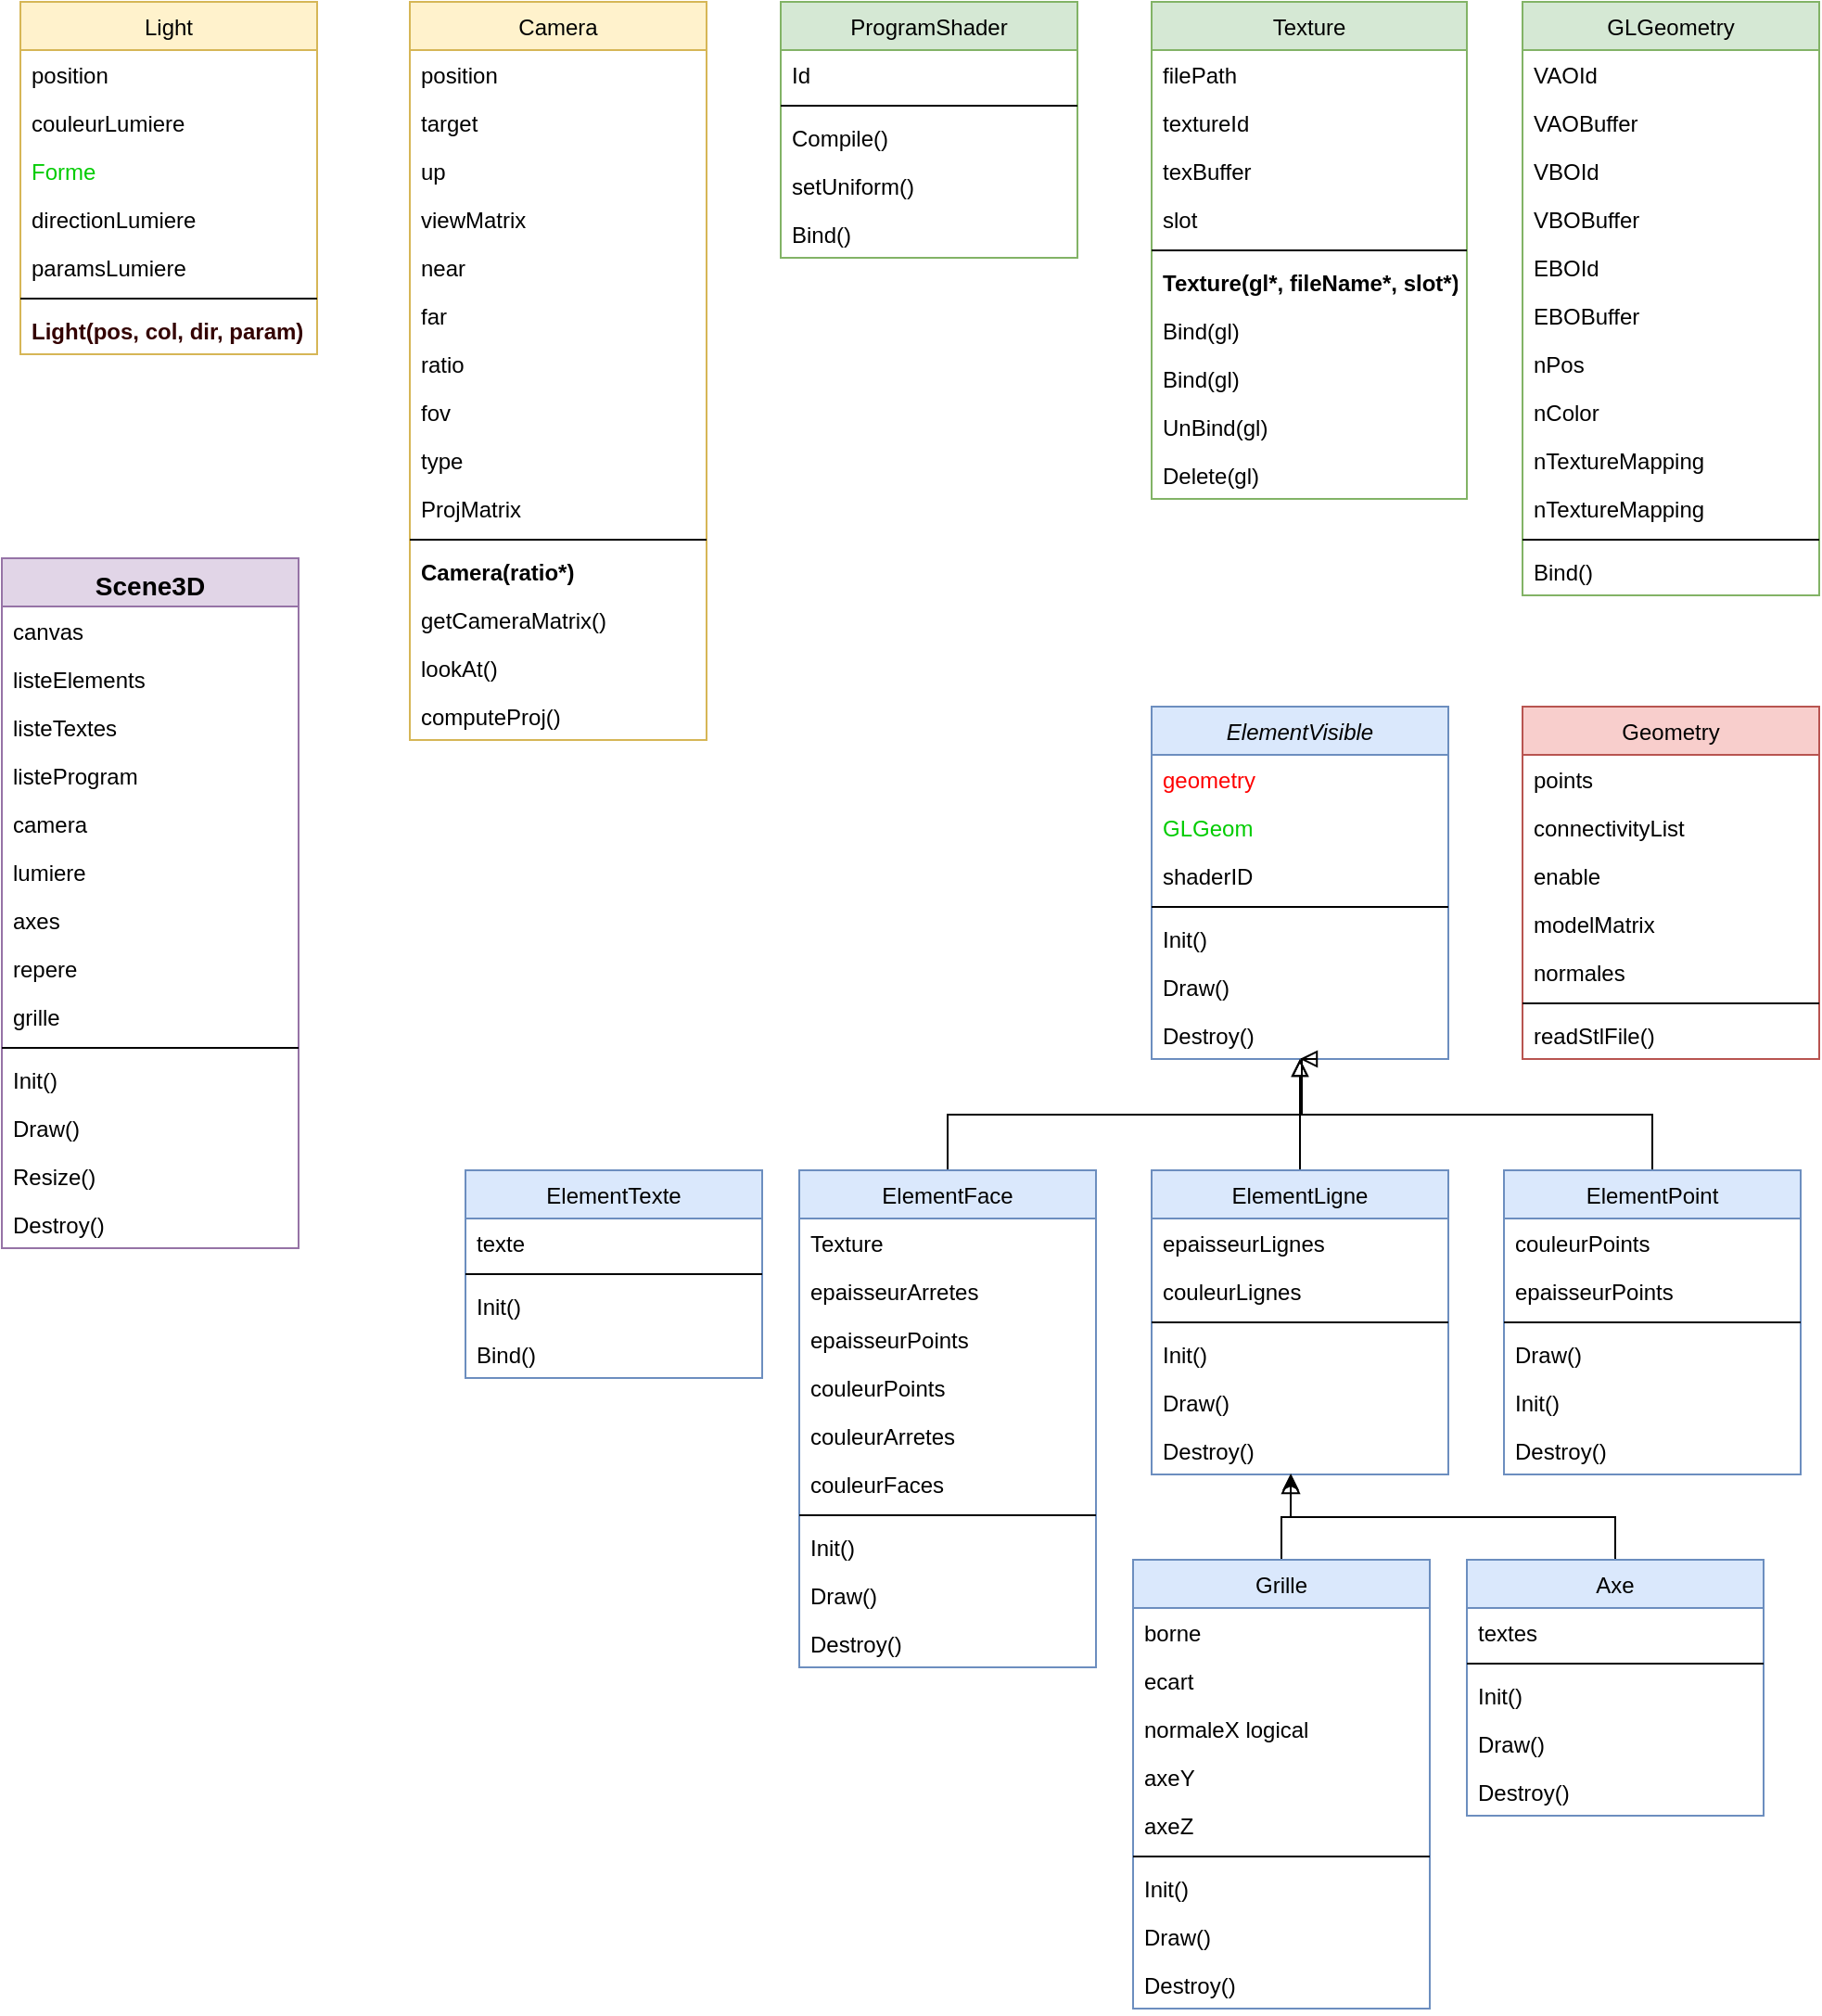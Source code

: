 <mxfile version="21.6.1" type="device">
  <diagram id="C5RBs43oDa-KdzZeNtuy" name="Page-1">
    <mxGraphModel dx="2261" dy="2013" grid="1" gridSize="10" guides="1" tooltips="1" connect="1" arrows="1" fold="1" page="1" pageScale="1" pageWidth="827" pageHeight="1169" math="0" shadow="0">
      <root>
        <mxCell id="WIyWlLk6GJQsqaUBKTNV-0" />
        <mxCell id="WIyWlLk6GJQsqaUBKTNV-1" parent="WIyWlLk6GJQsqaUBKTNV-0" />
        <mxCell id="zkfFHV4jXpPFQw0GAbJ--0" value="Geometry" style="swimlane;fontStyle=0;align=center;verticalAlign=top;childLayout=stackLayout;horizontal=1;startSize=26;horizontalStack=0;resizeParent=1;resizeLast=0;collapsible=1;marginBottom=0;rounded=0;shadow=0;strokeWidth=1;fillColor=#f8cecc;strokeColor=#b85450;" parent="WIyWlLk6GJQsqaUBKTNV-1" vertex="1">
          <mxGeometry x="610" y="-780" width="160" height="190" as="geometry">
            <mxRectangle x="230" y="140" width="160" height="26" as="alternateBounds" />
          </mxGeometry>
        </mxCell>
        <mxCell id="zkfFHV4jXpPFQw0GAbJ--1" value="points" style="text;align=left;verticalAlign=top;spacingLeft=4;spacingRight=4;overflow=hidden;rotatable=0;points=[[0,0.5],[1,0.5]];portConstraint=eastwest;" parent="zkfFHV4jXpPFQw0GAbJ--0" vertex="1">
          <mxGeometry y="26" width="160" height="26" as="geometry" />
        </mxCell>
        <mxCell id="zkfFHV4jXpPFQw0GAbJ--2" value="connectivityList" style="text;align=left;verticalAlign=top;spacingLeft=4;spacingRight=4;overflow=hidden;rotatable=0;points=[[0,0.5],[1,0.5]];portConstraint=eastwest;rounded=0;shadow=0;html=0;" parent="zkfFHV4jXpPFQw0GAbJ--0" vertex="1">
          <mxGeometry y="52" width="160" height="26" as="geometry" />
        </mxCell>
        <mxCell id="dEg0exaGJQQiplqc7_1N-16" value="enable" style="text;align=left;verticalAlign=top;spacingLeft=4;spacingRight=4;overflow=hidden;rotatable=0;points=[[0,0.5],[1,0.5]];portConstraint=eastwest;rounded=0;shadow=0;html=0;" parent="zkfFHV4jXpPFQw0GAbJ--0" vertex="1">
          <mxGeometry y="78" width="160" height="26" as="geometry" />
        </mxCell>
        <mxCell id="dEg0exaGJQQiplqc7_1N-0" value="modelMatrix" style="text;align=left;verticalAlign=top;spacingLeft=4;spacingRight=4;overflow=hidden;rotatable=0;points=[[0,0.5],[1,0.5]];portConstraint=eastwest;rounded=0;shadow=0;html=0;" parent="zkfFHV4jXpPFQw0GAbJ--0" vertex="1">
          <mxGeometry y="104" width="160" height="26" as="geometry" />
        </mxCell>
        <mxCell id="dEg0exaGJQQiplqc7_1N-33" value="normales" style="text;align=left;verticalAlign=top;spacingLeft=4;spacingRight=4;overflow=hidden;rotatable=0;points=[[0,0.5],[1,0.5]];portConstraint=eastwest;rounded=0;shadow=0;html=0;" parent="zkfFHV4jXpPFQw0GAbJ--0" vertex="1">
          <mxGeometry y="130" width="160" height="26" as="geometry" />
        </mxCell>
        <mxCell id="zkfFHV4jXpPFQw0GAbJ--4" value="" style="line;html=1;strokeWidth=1;align=left;verticalAlign=middle;spacingTop=-1;spacingLeft=3;spacingRight=3;rotatable=0;labelPosition=right;points=[];portConstraint=eastwest;" parent="zkfFHV4jXpPFQw0GAbJ--0" vertex="1">
          <mxGeometry y="156" width="160" height="8" as="geometry" />
        </mxCell>
        <mxCell id="dEg0exaGJQQiplqc7_1N-32" value="readStlFile()" style="text;align=left;verticalAlign=top;spacingLeft=4;spacingRight=4;overflow=hidden;rotatable=0;points=[[0,0.5],[1,0.5]];portConstraint=eastwest;rounded=0;shadow=0;html=0;" parent="zkfFHV4jXpPFQw0GAbJ--0" vertex="1">
          <mxGeometry y="164" width="160" height="26" as="geometry" />
        </mxCell>
        <mxCell id="zkfFHV4jXpPFQw0GAbJ--17" value="GLGeometry" style="swimlane;fontStyle=0;align=center;verticalAlign=top;childLayout=stackLayout;horizontal=1;startSize=26;horizontalStack=0;resizeParent=1;resizeLast=0;collapsible=1;marginBottom=0;rounded=0;shadow=0;strokeWidth=1;fillColor=#d5e8d4;strokeColor=#82b366;" parent="WIyWlLk6GJQsqaUBKTNV-1" vertex="1">
          <mxGeometry x="610" y="-1160" width="160" height="320" as="geometry">
            <mxRectangle x="550" y="140" width="160" height="26" as="alternateBounds" />
          </mxGeometry>
        </mxCell>
        <mxCell id="zkfFHV4jXpPFQw0GAbJ--18" value="VAOId" style="text;align=left;verticalAlign=top;spacingLeft=4;spacingRight=4;overflow=hidden;rotatable=0;points=[[0,0.5],[1,0.5]];portConstraint=eastwest;" parent="zkfFHV4jXpPFQw0GAbJ--17" vertex="1">
          <mxGeometry y="26" width="160" height="26" as="geometry" />
        </mxCell>
        <mxCell id="zkfFHV4jXpPFQw0GAbJ--19" value="VAOBuffer" style="text;align=left;verticalAlign=top;spacingLeft=4;spacingRight=4;overflow=hidden;rotatable=0;points=[[0,0.5],[1,0.5]];portConstraint=eastwest;rounded=0;shadow=0;html=0;" parent="zkfFHV4jXpPFQw0GAbJ--17" vertex="1">
          <mxGeometry y="52" width="160" height="26" as="geometry" />
        </mxCell>
        <mxCell id="zkfFHV4jXpPFQw0GAbJ--20" value="VBOId" style="text;align=left;verticalAlign=top;spacingLeft=4;spacingRight=4;overflow=hidden;rotatable=0;points=[[0,0.5],[1,0.5]];portConstraint=eastwest;rounded=0;shadow=0;html=0;" parent="zkfFHV4jXpPFQw0GAbJ--17" vertex="1">
          <mxGeometry y="78" width="160" height="26" as="geometry" />
        </mxCell>
        <mxCell id="zkfFHV4jXpPFQw0GAbJ--21" value="VBOBuffer" style="text;align=left;verticalAlign=top;spacingLeft=4;spacingRight=4;overflow=hidden;rotatable=0;points=[[0,0.5],[1,0.5]];portConstraint=eastwest;rounded=0;shadow=0;html=0;" parent="zkfFHV4jXpPFQw0GAbJ--17" vertex="1">
          <mxGeometry y="104" width="160" height="26" as="geometry" />
        </mxCell>
        <mxCell id="zkfFHV4jXpPFQw0GAbJ--22" value="EBOId" style="text;align=left;verticalAlign=top;spacingLeft=4;spacingRight=4;overflow=hidden;rotatable=0;points=[[0,0.5],[1,0.5]];portConstraint=eastwest;rounded=0;shadow=0;html=0;" parent="zkfFHV4jXpPFQw0GAbJ--17" vertex="1">
          <mxGeometry y="130" width="160" height="26" as="geometry" />
        </mxCell>
        <mxCell id="zkfFHV4jXpPFQw0GAbJ--24" value="EBOBuffer" style="text;align=left;verticalAlign=top;spacingLeft=4;spacingRight=4;overflow=hidden;rotatable=0;points=[[0,0.5],[1,0.5]];portConstraint=eastwest;" parent="zkfFHV4jXpPFQw0GAbJ--17" vertex="1">
          <mxGeometry y="156" width="160" height="26" as="geometry" />
        </mxCell>
        <mxCell id="duwLx8y1D6YctD_Wj4Sk-0" value="nPos" style="text;align=left;verticalAlign=top;spacingLeft=4;spacingRight=4;overflow=hidden;rotatable=0;points=[[0,0.5],[1,0.5]];portConstraint=eastwest;" parent="zkfFHV4jXpPFQw0GAbJ--17" vertex="1">
          <mxGeometry y="182" width="160" height="26" as="geometry" />
        </mxCell>
        <mxCell id="duwLx8y1D6YctD_Wj4Sk-1" value="nColor" style="text;align=left;verticalAlign=top;spacingLeft=4;spacingRight=4;overflow=hidden;rotatable=0;points=[[0,0.5],[1,0.5]];portConstraint=eastwest;" parent="zkfFHV4jXpPFQw0GAbJ--17" vertex="1">
          <mxGeometry y="208" width="160" height="26" as="geometry" />
        </mxCell>
        <mxCell id="duwLx8y1D6YctD_Wj4Sk-2" value="nTextureMapping" style="text;align=left;verticalAlign=top;spacingLeft=4;spacingRight=4;overflow=hidden;rotatable=0;points=[[0,0.5],[1,0.5]];portConstraint=eastwest;" parent="zkfFHV4jXpPFQw0GAbJ--17" vertex="1">
          <mxGeometry y="234" width="160" height="26" as="geometry" />
        </mxCell>
        <mxCell id="jGeao2zxUsMfFxaalZtc-15" value="nTextureMapping" style="text;align=left;verticalAlign=top;spacingLeft=4;spacingRight=4;overflow=hidden;rotatable=0;points=[[0,0.5],[1,0.5]];portConstraint=eastwest;" vertex="1" parent="zkfFHV4jXpPFQw0GAbJ--17">
          <mxGeometry y="260" width="160" height="26" as="geometry" />
        </mxCell>
        <mxCell id="zkfFHV4jXpPFQw0GAbJ--23" value="" style="line;html=1;strokeWidth=1;align=left;verticalAlign=middle;spacingTop=-1;spacingLeft=3;spacingRight=3;rotatable=0;labelPosition=right;points=[];portConstraint=eastwest;" parent="zkfFHV4jXpPFQw0GAbJ--17" vertex="1">
          <mxGeometry y="286" width="160" height="8" as="geometry" />
        </mxCell>
        <mxCell id="WBJu4701Htc0vBQhbfCl-131" value="Bind()" style="text;align=left;verticalAlign=top;spacingLeft=4;spacingRight=4;overflow=hidden;rotatable=0;points=[[0,0.5],[1,0.5]];portConstraint=eastwest;rounded=0;shadow=0;html=0;" parent="zkfFHV4jXpPFQw0GAbJ--17" vertex="1">
          <mxGeometry y="294" width="160" height="26" as="geometry" />
        </mxCell>
        <mxCell id="WBJu4701Htc0vBQhbfCl-14" value="Scene3D" style="swimlane;fontStyle=1;align=center;verticalAlign=top;childLayout=stackLayout;horizontal=1;startSize=26;horizontalStack=0;resizeParent=1;resizeLast=0;collapsible=1;marginBottom=0;rounded=0;shadow=0;strokeWidth=1;fillColor=#e1d5e7;strokeColor=#9673a6;fontSize=14;" parent="WIyWlLk6GJQsqaUBKTNV-1" vertex="1">
          <mxGeometry x="-210" y="-860" width="160" height="372" as="geometry">
            <mxRectangle x="230" y="140" width="160" height="26" as="alternateBounds" />
          </mxGeometry>
        </mxCell>
        <mxCell id="WBJu4701Htc0vBQhbfCl-15" value="canvas" style="text;align=left;verticalAlign=top;spacingLeft=4;spacingRight=4;overflow=hidden;rotatable=0;points=[[0,0.5],[1,0.5]];portConstraint=eastwest;" parent="WBJu4701Htc0vBQhbfCl-14" vertex="1">
          <mxGeometry y="26" width="160" height="26" as="geometry" />
        </mxCell>
        <mxCell id="WBJu4701Htc0vBQhbfCl-16" value="listeElements" style="text;align=left;verticalAlign=top;spacingLeft=4;spacingRight=4;overflow=hidden;rotatable=0;points=[[0,0.5],[1,0.5]];portConstraint=eastwest;rounded=0;shadow=0;html=0;" parent="WBJu4701Htc0vBQhbfCl-14" vertex="1">
          <mxGeometry y="52" width="160" height="26" as="geometry" />
        </mxCell>
        <mxCell id="duwLx8y1D6YctD_Wj4Sk-27" value="listeTextes" style="text;align=left;verticalAlign=top;spacingLeft=4;spacingRight=4;overflow=hidden;rotatable=0;points=[[0,0.5],[1,0.5]];portConstraint=eastwest;rounded=0;shadow=0;html=0;" parent="WBJu4701Htc0vBQhbfCl-14" vertex="1">
          <mxGeometry y="78" width="160" height="26" as="geometry" />
        </mxCell>
        <mxCell id="WBJu4701Htc0vBQhbfCl-118" value="listeProgram" style="text;align=left;verticalAlign=top;spacingLeft=4;spacingRight=4;overflow=hidden;rotatable=0;points=[[0,0.5],[1,0.5]];portConstraint=eastwest;rounded=0;shadow=0;html=0;" parent="WBJu4701Htc0vBQhbfCl-14" vertex="1">
          <mxGeometry y="104" width="160" height="26" as="geometry" />
        </mxCell>
        <mxCell id="WBJu4701Htc0vBQhbfCl-113" value="camera" style="text;align=left;verticalAlign=top;spacingLeft=4;spacingRight=4;overflow=hidden;rotatable=0;points=[[0,0.5],[1,0.5]];portConstraint=eastwest;rounded=0;shadow=0;html=0;" parent="WBJu4701Htc0vBQhbfCl-14" vertex="1">
          <mxGeometry y="130" width="160" height="26" as="geometry" />
        </mxCell>
        <mxCell id="WBJu4701Htc0vBQhbfCl-112" value="lumiere" style="text;align=left;verticalAlign=top;spacingLeft=4;spacingRight=4;overflow=hidden;rotatable=0;points=[[0,0.5],[1,0.5]];portConstraint=eastwest;rounded=0;shadow=0;html=0;" parent="WBJu4701Htc0vBQhbfCl-14" vertex="1">
          <mxGeometry y="156" width="160" height="26" as="geometry" />
        </mxCell>
        <mxCell id="WBJu4701Htc0vBQhbfCl-114" value="axes" style="text;align=left;verticalAlign=top;spacingLeft=4;spacingRight=4;overflow=hidden;rotatable=0;points=[[0,0.5],[1,0.5]];portConstraint=eastwest;rounded=0;shadow=0;html=0;" parent="WBJu4701Htc0vBQhbfCl-14" vertex="1">
          <mxGeometry y="182" width="160" height="26" as="geometry" />
        </mxCell>
        <mxCell id="WBJu4701Htc0vBQhbfCl-115" value="repere" style="text;align=left;verticalAlign=top;spacingLeft=4;spacingRight=4;overflow=hidden;rotatable=0;points=[[0,0.5],[1,0.5]];portConstraint=eastwest;rounded=0;shadow=0;html=0;" parent="WBJu4701Htc0vBQhbfCl-14" vertex="1">
          <mxGeometry y="208" width="160" height="26" as="geometry" />
        </mxCell>
        <mxCell id="WBJu4701Htc0vBQhbfCl-116" value="grille" style="text;align=left;verticalAlign=top;spacingLeft=4;spacingRight=4;overflow=hidden;rotatable=0;points=[[0,0.5],[1,0.5]];portConstraint=eastwest;rounded=0;shadow=0;html=0;" parent="WBJu4701Htc0vBQhbfCl-14" vertex="1">
          <mxGeometry y="234" width="160" height="26" as="geometry" />
        </mxCell>
        <mxCell id="duwLx8y1D6YctD_Wj4Sk-28" value="" style="line;html=1;strokeWidth=1;align=left;verticalAlign=middle;spacingTop=-1;spacingLeft=3;spacingRight=3;rotatable=0;labelPosition=right;points=[];portConstraint=eastwest;" parent="WBJu4701Htc0vBQhbfCl-14" vertex="1">
          <mxGeometry y="260" width="160" height="8" as="geometry" />
        </mxCell>
        <mxCell id="duwLx8y1D6YctD_Wj4Sk-29" value="Init()" style="text;align=left;verticalAlign=top;spacingLeft=4;spacingRight=4;overflow=hidden;rotatable=0;points=[[0,0.5],[1,0.5]];portConstraint=eastwest;rounded=0;shadow=0;html=0;" parent="WBJu4701Htc0vBQhbfCl-14" vertex="1">
          <mxGeometry y="268" width="160" height="26" as="geometry" />
        </mxCell>
        <mxCell id="duwLx8y1D6YctD_Wj4Sk-30" value="Draw()" style="text;align=left;verticalAlign=top;spacingLeft=4;spacingRight=4;overflow=hidden;rotatable=0;points=[[0,0.5],[1,0.5]];portConstraint=eastwest;rounded=0;shadow=0;html=0;" parent="WBJu4701Htc0vBQhbfCl-14" vertex="1">
          <mxGeometry y="294" width="160" height="26" as="geometry" />
        </mxCell>
        <mxCell id="hJFqPVswEt3TXw5oEw_Q-12" value="Resize()" style="text;align=left;verticalAlign=top;spacingLeft=4;spacingRight=4;overflow=hidden;rotatable=0;points=[[0,0.5],[1,0.5]];portConstraint=eastwest;rounded=0;shadow=0;html=0;" parent="WBJu4701Htc0vBQhbfCl-14" vertex="1">
          <mxGeometry y="320" width="160" height="26" as="geometry" />
        </mxCell>
        <mxCell id="duwLx8y1D6YctD_Wj4Sk-31" value="Destroy()" style="text;align=left;verticalAlign=top;spacingLeft=4;spacingRight=4;overflow=hidden;rotatable=0;points=[[0,0.5],[1,0.5]];portConstraint=eastwest;rounded=0;shadow=0;html=0;" parent="WBJu4701Htc0vBQhbfCl-14" vertex="1">
          <mxGeometry y="346" width="160" height="26" as="geometry" />
        </mxCell>
        <mxCell id="WBJu4701Htc0vBQhbfCl-32" value="ElementVisible" style="swimlane;fontStyle=2;align=center;verticalAlign=top;childLayout=stackLayout;horizontal=1;startSize=26;horizontalStack=0;resizeParent=1;resizeLast=0;collapsible=1;marginBottom=0;rounded=0;shadow=0;strokeWidth=1;fillColor=#dae8fc;strokeColor=#6c8ebf;" parent="WIyWlLk6GJQsqaUBKTNV-1" vertex="1">
          <mxGeometry x="410" y="-780" width="160" height="190" as="geometry">
            <mxRectangle x="550" y="140" width="160" height="26" as="alternateBounds" />
          </mxGeometry>
        </mxCell>
        <mxCell id="dEg0exaGJQQiplqc7_1N-15" value="geometry" style="text;align=left;verticalAlign=top;spacingLeft=4;spacingRight=4;overflow=hidden;rotatable=0;points=[[0,0.5],[1,0.5]];portConstraint=eastwest;rounded=0;shadow=0;html=0;fontColor=#FF0000;" parent="WBJu4701Htc0vBQhbfCl-32" vertex="1">
          <mxGeometry y="26" width="160" height="26" as="geometry" />
        </mxCell>
        <mxCell id="WBJu4701Htc0vBQhbfCl-18" value="GLGeom" style="text;align=left;verticalAlign=top;spacingLeft=4;spacingRight=4;overflow=hidden;rotatable=0;points=[[0,0.5],[1,0.5]];portConstraint=eastwest;rounded=0;shadow=0;html=0;fontColor=#00CC00;" parent="WBJu4701Htc0vBQhbfCl-32" vertex="1">
          <mxGeometry y="52" width="160" height="26" as="geometry" />
        </mxCell>
        <mxCell id="WBJu4701Htc0vBQhbfCl-25" value="shaderID" style="text;align=left;verticalAlign=top;spacingLeft=4;spacingRight=4;overflow=hidden;rotatable=0;points=[[0,0.5],[1,0.5]];portConstraint=eastwest;rounded=0;shadow=0;html=0;" parent="WBJu4701Htc0vBQhbfCl-32" vertex="1">
          <mxGeometry y="78" width="160" height="26" as="geometry" />
        </mxCell>
        <mxCell id="WBJu4701Htc0vBQhbfCl-33" value="" style="line;html=1;strokeWidth=1;align=left;verticalAlign=middle;spacingTop=-1;spacingLeft=3;spacingRight=3;rotatable=0;labelPosition=right;points=[];portConstraint=eastwest;" parent="WBJu4701Htc0vBQhbfCl-32" vertex="1">
          <mxGeometry y="104" width="160" height="8" as="geometry" />
        </mxCell>
        <mxCell id="WBJu4701Htc0vBQhbfCl-37" value="Init()" style="text;align=left;verticalAlign=top;spacingLeft=4;spacingRight=4;overflow=hidden;rotatable=0;points=[[0,0.5],[1,0.5]];portConstraint=eastwest;rounded=0;shadow=0;html=0;" parent="WBJu4701Htc0vBQhbfCl-32" vertex="1">
          <mxGeometry y="112" width="160" height="26" as="geometry" />
        </mxCell>
        <mxCell id="WBJu4701Htc0vBQhbfCl-36" value="Draw()" style="text;align=left;verticalAlign=top;spacingLeft=4;spacingRight=4;overflow=hidden;rotatable=0;points=[[0,0.5],[1,0.5]];portConstraint=eastwest;rounded=0;shadow=0;html=0;" parent="WBJu4701Htc0vBQhbfCl-32" vertex="1">
          <mxGeometry y="138" width="160" height="26" as="geometry" />
        </mxCell>
        <mxCell id="WBJu4701Htc0vBQhbfCl-35" value="Destroy()" style="text;align=left;verticalAlign=top;spacingLeft=4;spacingRight=4;overflow=hidden;rotatable=0;points=[[0,0.5],[1,0.5]];portConstraint=eastwest;rounded=0;shadow=0;html=0;" parent="WBJu4701Htc0vBQhbfCl-32" vertex="1">
          <mxGeometry y="164" width="160" height="26" as="geometry" />
        </mxCell>
        <mxCell id="WBJu4701Htc0vBQhbfCl-38" value="Light" style="swimlane;fontStyle=0;align=center;verticalAlign=top;childLayout=stackLayout;horizontal=1;startSize=26;horizontalStack=0;resizeParent=1;resizeLast=0;collapsible=1;marginBottom=0;rounded=0;shadow=0;strokeWidth=1;fillColor=#fff2cc;strokeColor=#d6b656;" parent="WIyWlLk6GJQsqaUBKTNV-1" vertex="1">
          <mxGeometry x="-200" y="-1160" width="160" height="190" as="geometry">
            <mxRectangle x="550" y="140" width="160" height="26" as="alternateBounds" />
          </mxGeometry>
        </mxCell>
        <mxCell id="duwLx8y1D6YctD_Wj4Sk-15" value="position" style="text;align=left;verticalAlign=top;spacingLeft=4;spacingRight=4;overflow=hidden;rotatable=0;points=[[0,0.5],[1,0.5]];portConstraint=eastwest;rounded=0;shadow=0;html=0;" parent="WBJu4701Htc0vBQhbfCl-38" vertex="1">
          <mxGeometry y="26" width="160" height="26" as="geometry" />
        </mxCell>
        <mxCell id="WBJu4701Htc0vBQhbfCl-39" value="couleurLumiere" style="text;align=left;verticalAlign=top;spacingLeft=4;spacingRight=4;overflow=hidden;rotatable=0;points=[[0,0.5],[1,0.5]];portConstraint=eastwest;rounded=0;shadow=0;html=0;" parent="WBJu4701Htc0vBQhbfCl-38" vertex="1">
          <mxGeometry y="52" width="160" height="26" as="geometry" />
        </mxCell>
        <mxCell id="jGeao2zxUsMfFxaalZtc-0" value="Forme" style="text;align=left;verticalAlign=top;spacingLeft=4;spacingRight=4;overflow=hidden;rotatable=0;points=[[0,0.5],[1,0.5]];portConstraint=eastwest;rounded=0;shadow=0;html=0;fontColor=#00CC00;" vertex="1" parent="WBJu4701Htc0vBQhbfCl-38">
          <mxGeometry y="78" width="160" height="26" as="geometry" />
        </mxCell>
        <mxCell id="hJFqPVswEt3TXw5oEw_Q-15" value="directionLumiere" style="text;align=left;verticalAlign=top;spacingLeft=4;spacingRight=4;overflow=hidden;rotatable=0;points=[[0,0.5],[1,0.5]];portConstraint=eastwest;rounded=0;shadow=0;html=0;" parent="WBJu4701Htc0vBQhbfCl-38" vertex="1">
          <mxGeometry y="104" width="160" height="26" as="geometry" />
        </mxCell>
        <mxCell id="jGeao2zxUsMfFxaalZtc-1" value="paramsLumiere" style="text;align=left;verticalAlign=top;spacingLeft=4;spacingRight=4;overflow=hidden;rotatable=0;points=[[0,0.5],[1,0.5]];portConstraint=eastwest;rounded=0;shadow=0;html=0;" vertex="1" parent="WBJu4701Htc0vBQhbfCl-38">
          <mxGeometry y="130" width="160" height="26" as="geometry" />
        </mxCell>
        <mxCell id="WBJu4701Htc0vBQhbfCl-49" value="" style="line;html=1;strokeWidth=1;align=left;verticalAlign=middle;spacingTop=-1;spacingLeft=3;spacingRight=3;rotatable=0;labelPosition=right;points=[];portConstraint=eastwest;" parent="WBJu4701Htc0vBQhbfCl-38" vertex="1">
          <mxGeometry y="156" width="160" height="8" as="geometry" />
        </mxCell>
        <mxCell id="jGeao2zxUsMfFxaalZtc-12" value="Light(pos, col, dir, param)" style="text;align=left;verticalAlign=top;spacingLeft=4;spacingRight=4;overflow=hidden;rotatable=0;points=[[0,0.5],[1,0.5]];portConstraint=eastwest;rounded=0;shadow=0;html=0;fontStyle=1;fontColor=#330000;" vertex="1" parent="WBJu4701Htc0vBQhbfCl-38">
          <mxGeometry y="164" width="160" height="26" as="geometry" />
        </mxCell>
        <mxCell id="duwLx8y1D6YctD_Wj4Sk-33" style="edgeStyle=orthogonalEdgeStyle;rounded=0;orthogonalLoop=1;jettySize=auto;html=1;entryX=0.469;entryY=1;entryDx=0;entryDy=0;entryPerimeter=0;endArrow=block;endFill=0;endSize=8;" parent="WIyWlLk6GJQsqaUBKTNV-1" source="WBJu4701Htc0vBQhbfCl-68" target="duwLx8y1D6YctD_Wj4Sk-10" edge="1">
          <mxGeometry relative="1" as="geometry">
            <mxPoint x="490" y="-350" as="targetPoint" />
          </mxGeometry>
        </mxCell>
        <mxCell id="WBJu4701Htc0vBQhbfCl-68" value="Grille" style="swimlane;fontStyle=0;align=center;verticalAlign=top;childLayout=stackLayout;horizontal=1;startSize=26;horizontalStack=0;resizeParent=1;resizeLast=0;collapsible=1;marginBottom=0;rounded=0;shadow=0;strokeWidth=1;fillColor=#dae8fc;strokeColor=#6c8ebf;" parent="WIyWlLk6GJQsqaUBKTNV-1" vertex="1">
          <mxGeometry x="400" y="-320" width="160" height="242" as="geometry">
            <mxRectangle x="550" y="140" width="160" height="26" as="alternateBounds" />
          </mxGeometry>
        </mxCell>
        <mxCell id="WBJu4701Htc0vBQhbfCl-82" value="borne" style="text;align=left;verticalAlign=top;spacingLeft=4;spacingRight=4;overflow=hidden;rotatable=0;points=[[0,0.5],[1,0.5]];portConstraint=eastwest;rounded=0;shadow=0;html=0;" parent="WBJu4701Htc0vBQhbfCl-68" vertex="1">
          <mxGeometry y="26" width="160" height="26" as="geometry" />
        </mxCell>
        <mxCell id="WBJu4701Htc0vBQhbfCl-83" value="ecart" style="text;align=left;verticalAlign=top;spacingLeft=4;spacingRight=4;overflow=hidden;rotatable=0;points=[[0,0.5],[1,0.5]];portConstraint=eastwest;rounded=0;shadow=0;html=0;" parent="WBJu4701Htc0vBQhbfCl-68" vertex="1">
          <mxGeometry y="52" width="160" height="26" as="geometry" />
        </mxCell>
        <mxCell id="WBJu4701Htc0vBQhbfCl-85" value="normaleX logical" style="text;align=left;verticalAlign=top;spacingLeft=4;spacingRight=4;overflow=hidden;rotatable=0;points=[[0,0.5],[1,0.5]];portConstraint=eastwest;rounded=0;shadow=0;html=0;" parent="WBJu4701Htc0vBQhbfCl-68" vertex="1">
          <mxGeometry y="78" width="160" height="26" as="geometry" />
        </mxCell>
        <mxCell id="WBJu4701Htc0vBQhbfCl-86" value="axeY" style="text;align=left;verticalAlign=top;spacingLeft=4;spacingRight=4;overflow=hidden;rotatable=0;points=[[0,0.5],[1,0.5]];portConstraint=eastwest;rounded=0;shadow=0;html=0;" parent="WBJu4701Htc0vBQhbfCl-68" vertex="1">
          <mxGeometry y="104" width="160" height="26" as="geometry" />
        </mxCell>
        <mxCell id="WBJu4701Htc0vBQhbfCl-84" value="axeZ" style="text;align=left;verticalAlign=top;spacingLeft=4;spacingRight=4;overflow=hidden;rotatable=0;points=[[0,0.5],[1,0.5]];portConstraint=eastwest;rounded=0;shadow=0;html=0;" parent="WBJu4701Htc0vBQhbfCl-68" vertex="1">
          <mxGeometry y="130" width="160" height="26" as="geometry" />
        </mxCell>
        <mxCell id="WBJu4701Htc0vBQhbfCl-78" value="" style="line;html=1;strokeWidth=1;align=left;verticalAlign=middle;spacingTop=-1;spacingLeft=3;spacingRight=3;rotatable=0;labelPosition=right;points=[];portConstraint=eastwest;" parent="WBJu4701Htc0vBQhbfCl-68" vertex="1">
          <mxGeometry y="156" width="160" height="8" as="geometry" />
        </mxCell>
        <mxCell id="WBJu4701Htc0vBQhbfCl-79" value="Init()" style="text;align=left;verticalAlign=top;spacingLeft=4;spacingRight=4;overflow=hidden;rotatable=0;points=[[0,0.5],[1,0.5]];portConstraint=eastwest;rounded=0;shadow=0;html=0;" parent="WBJu4701Htc0vBQhbfCl-68" vertex="1">
          <mxGeometry y="164" width="160" height="26" as="geometry" />
        </mxCell>
        <mxCell id="WBJu4701Htc0vBQhbfCl-80" value="Draw()" style="text;align=left;verticalAlign=top;spacingLeft=4;spacingRight=4;overflow=hidden;rotatable=0;points=[[0,0.5],[1,0.5]];portConstraint=eastwest;rounded=0;shadow=0;html=0;" parent="WBJu4701Htc0vBQhbfCl-68" vertex="1">
          <mxGeometry y="190" width="160" height="26" as="geometry" />
        </mxCell>
        <mxCell id="WBJu4701Htc0vBQhbfCl-81" value="Destroy()" style="text;align=left;verticalAlign=top;spacingLeft=4;spacingRight=4;overflow=hidden;rotatable=0;points=[[0,0.5],[1,0.5]];portConstraint=eastwest;rounded=0;shadow=0;html=0;" parent="WBJu4701Htc0vBQhbfCl-68" vertex="1">
          <mxGeometry y="216" width="160" height="26" as="geometry" />
        </mxCell>
        <mxCell id="WBJu4701Htc0vBQhbfCl-101" value="Camera" style="swimlane;fontStyle=0;align=center;verticalAlign=top;childLayout=stackLayout;horizontal=1;startSize=26;horizontalStack=0;resizeParent=1;resizeLast=0;collapsible=1;marginBottom=0;rounded=0;shadow=0;strokeWidth=1;fillColor=#fff2cc;strokeColor=#d6b656;" parent="WIyWlLk6GJQsqaUBKTNV-1" vertex="1">
          <mxGeometry x="10" y="-1160" width="160" height="398" as="geometry">
            <mxRectangle x="230" y="140" width="160" height="26" as="alternateBounds" />
          </mxGeometry>
        </mxCell>
        <mxCell id="WBJu4701Htc0vBQhbfCl-102" value="position" style="text;align=left;verticalAlign=top;spacingLeft=4;spacingRight=4;overflow=hidden;rotatable=0;points=[[0,0.5],[1,0.5]];portConstraint=eastwest;" parent="WBJu4701Htc0vBQhbfCl-101" vertex="1">
          <mxGeometry y="26" width="160" height="26" as="geometry" />
        </mxCell>
        <mxCell id="WBJu4701Htc0vBQhbfCl-103" value="target" style="text;align=left;verticalAlign=top;spacingLeft=4;spacingRight=4;overflow=hidden;rotatable=0;points=[[0,0.5],[1,0.5]];portConstraint=eastwest;rounded=0;shadow=0;html=0;" parent="WBJu4701Htc0vBQhbfCl-101" vertex="1">
          <mxGeometry y="52" width="160" height="26" as="geometry" />
        </mxCell>
        <mxCell id="WBJu4701Htc0vBQhbfCl-105" value="up&#xa;" style="text;align=left;verticalAlign=top;spacingLeft=4;spacingRight=4;overflow=hidden;rotatable=0;points=[[0,0.5],[1,0.5]];portConstraint=eastwest;rounded=0;shadow=0;html=0;" parent="WBJu4701Htc0vBQhbfCl-101" vertex="1">
          <mxGeometry y="78" width="160" height="26" as="geometry" />
        </mxCell>
        <mxCell id="WBJu4701Htc0vBQhbfCl-106" value="viewMatrix" style="text;align=left;verticalAlign=top;spacingLeft=4;spacingRight=4;overflow=hidden;rotatable=0;points=[[0,0.5],[1,0.5]];portConstraint=eastwest;rounded=0;shadow=0;html=0;" parent="WBJu4701Htc0vBQhbfCl-101" vertex="1">
          <mxGeometry y="104" width="160" height="26" as="geometry" />
        </mxCell>
        <mxCell id="WBJu4701Htc0vBQhbfCl-108" value="near" style="text;align=left;verticalAlign=top;spacingLeft=4;spacingRight=4;overflow=hidden;rotatable=0;points=[[0,0.5],[1,0.5]];portConstraint=eastwest;rounded=0;shadow=0;html=0;" parent="WBJu4701Htc0vBQhbfCl-101" vertex="1">
          <mxGeometry y="130" width="160" height="26" as="geometry" />
        </mxCell>
        <mxCell id="WBJu4701Htc0vBQhbfCl-109" value="far" style="text;align=left;verticalAlign=top;spacingLeft=4;spacingRight=4;overflow=hidden;rotatable=0;points=[[0,0.5],[1,0.5]];portConstraint=eastwest;rounded=0;shadow=0;html=0;" parent="WBJu4701Htc0vBQhbfCl-101" vertex="1">
          <mxGeometry y="156" width="160" height="26" as="geometry" />
        </mxCell>
        <mxCell id="WBJu4701Htc0vBQhbfCl-110" value="ratio" style="text;align=left;verticalAlign=top;spacingLeft=4;spacingRight=4;overflow=hidden;rotatable=0;points=[[0,0.5],[1,0.5]];portConstraint=eastwest;rounded=0;shadow=0;html=0;" parent="WBJu4701Htc0vBQhbfCl-101" vertex="1">
          <mxGeometry y="182" width="160" height="26" as="geometry" />
        </mxCell>
        <mxCell id="WBJu4701Htc0vBQhbfCl-111" value="fov" style="text;align=left;verticalAlign=top;spacingLeft=4;spacingRight=4;overflow=hidden;rotatable=0;points=[[0,0.5],[1,0.5]];portConstraint=eastwest;rounded=0;shadow=0;html=0;" parent="WBJu4701Htc0vBQhbfCl-101" vertex="1">
          <mxGeometry y="208" width="160" height="26" as="geometry" />
        </mxCell>
        <mxCell id="jGeao2zxUsMfFxaalZtc-2" value="type" style="text;align=left;verticalAlign=top;spacingLeft=4;spacingRight=4;overflow=hidden;rotatable=0;points=[[0,0.5],[1,0.5]];portConstraint=eastwest;rounded=0;shadow=0;html=0;" vertex="1" parent="WBJu4701Htc0vBQhbfCl-101">
          <mxGeometry y="234" width="160" height="26" as="geometry" />
        </mxCell>
        <mxCell id="WBJu4701Htc0vBQhbfCl-107" value="ProjMatrix" style="text;align=left;verticalAlign=top;spacingLeft=4;spacingRight=4;overflow=hidden;rotatable=0;points=[[0,0.5],[1,0.5]];portConstraint=eastwest;rounded=0;shadow=0;html=0;" parent="WBJu4701Htc0vBQhbfCl-101" vertex="1">
          <mxGeometry y="260" width="160" height="26" as="geometry" />
        </mxCell>
        <mxCell id="WBJu4701Htc0vBQhbfCl-104" value="" style="line;html=1;strokeWidth=1;align=left;verticalAlign=middle;spacingTop=-1;spacingLeft=3;spacingRight=3;rotatable=0;labelPosition=right;points=[];portConstraint=eastwest;" parent="WBJu4701Htc0vBQhbfCl-101" vertex="1">
          <mxGeometry y="286" width="160" height="8" as="geometry" />
        </mxCell>
        <mxCell id="jGeao2zxUsMfFxaalZtc-13" value="Camera(ratio*)" style="text;align=left;verticalAlign=top;spacingLeft=4;spacingRight=4;overflow=hidden;rotatable=0;points=[[0,0.5],[1,0.5]];portConstraint=eastwest;rounded=0;shadow=0;html=0;fontStyle=1" vertex="1" parent="WBJu4701Htc0vBQhbfCl-101">
          <mxGeometry y="294" width="160" height="26" as="geometry" />
        </mxCell>
        <mxCell id="jGeao2zxUsMfFxaalZtc-4" value="getCameraMatrix()" style="text;align=left;verticalAlign=top;spacingLeft=4;spacingRight=4;overflow=hidden;rotatable=0;points=[[0,0.5],[1,0.5]];portConstraint=eastwest;rounded=0;shadow=0;html=0;" vertex="1" parent="WBJu4701Htc0vBQhbfCl-101">
          <mxGeometry y="320" width="160" height="26" as="geometry" />
        </mxCell>
        <mxCell id="jGeao2zxUsMfFxaalZtc-3" value="lookAt()" style="text;align=left;verticalAlign=top;spacingLeft=4;spacingRight=4;overflow=hidden;rotatable=0;points=[[0,0.5],[1,0.5]];portConstraint=eastwest;rounded=0;shadow=0;html=0;" vertex="1" parent="WBJu4701Htc0vBQhbfCl-101">
          <mxGeometry y="346" width="160" height="26" as="geometry" />
        </mxCell>
        <mxCell id="jGeao2zxUsMfFxaalZtc-5" value="computeProj()" style="text;align=left;verticalAlign=top;spacingLeft=4;spacingRight=4;overflow=hidden;rotatable=0;points=[[0,0.5],[1,0.5]];portConstraint=eastwest;rounded=0;shadow=0;html=0;" vertex="1" parent="WBJu4701Htc0vBQhbfCl-101">
          <mxGeometry y="372" width="160" height="26" as="geometry" />
        </mxCell>
        <mxCell id="WBJu4701Htc0vBQhbfCl-119" value="ProgramShader" style="swimlane;fontStyle=0;align=center;verticalAlign=top;childLayout=stackLayout;horizontal=1;startSize=26;horizontalStack=0;resizeParent=1;resizeLast=0;collapsible=1;marginBottom=0;rounded=0;shadow=0;strokeWidth=1;fillColor=#d5e8d4;strokeColor=#82b366;" parent="WIyWlLk6GJQsqaUBKTNV-1" vertex="1">
          <mxGeometry x="210" y="-1160" width="160" height="138" as="geometry">
            <mxRectangle x="230" y="140" width="160" height="26" as="alternateBounds" />
          </mxGeometry>
        </mxCell>
        <mxCell id="WBJu4701Htc0vBQhbfCl-120" value="Id" style="text;align=left;verticalAlign=top;spacingLeft=4;spacingRight=4;overflow=hidden;rotatable=0;points=[[0,0.5],[1,0.5]];portConstraint=eastwest;" parent="WBJu4701Htc0vBQhbfCl-119" vertex="1">
          <mxGeometry y="26" width="160" height="26" as="geometry" />
        </mxCell>
        <mxCell id="WBJu4701Htc0vBQhbfCl-122" value="" style="line;html=1;strokeWidth=1;align=left;verticalAlign=middle;spacingTop=-1;spacingLeft=3;spacingRight=3;rotatable=0;labelPosition=right;points=[];portConstraint=eastwest;" parent="WBJu4701Htc0vBQhbfCl-119" vertex="1">
          <mxGeometry y="52" width="160" height="8" as="geometry" />
        </mxCell>
        <mxCell id="WBJu4701Htc0vBQhbfCl-127" value="Compile()" style="text;align=left;verticalAlign=top;spacingLeft=4;spacingRight=4;overflow=hidden;rotatable=0;points=[[0,0.5],[1,0.5]];portConstraint=eastwest;rounded=0;shadow=0;html=0;" parent="WBJu4701Htc0vBQhbfCl-119" vertex="1">
          <mxGeometry y="60" width="160" height="26" as="geometry" />
        </mxCell>
        <mxCell id="WBJu4701Htc0vBQhbfCl-121" value="setUniform()" style="text;align=left;verticalAlign=top;spacingLeft=4;spacingRight=4;overflow=hidden;rotatable=0;points=[[0,0.5],[1,0.5]];portConstraint=eastwest;rounded=0;shadow=0;html=0;" parent="WBJu4701Htc0vBQhbfCl-119" vertex="1">
          <mxGeometry y="86" width="160" height="26" as="geometry" />
        </mxCell>
        <mxCell id="WBJu4701Htc0vBQhbfCl-128" value="Bind()" style="text;align=left;verticalAlign=top;spacingLeft=4;spacingRight=4;overflow=hidden;rotatable=0;points=[[0,0.5],[1,0.5]];portConstraint=eastwest;rounded=0;shadow=0;html=0;" parent="WBJu4701Htc0vBQhbfCl-119" vertex="1">
          <mxGeometry y="112" width="160" height="26" as="geometry" />
        </mxCell>
        <mxCell id="WBJu4701Htc0vBQhbfCl-123" value="Texture" style="swimlane;fontStyle=0;align=center;verticalAlign=top;childLayout=stackLayout;horizontal=1;startSize=26;horizontalStack=0;resizeParent=1;resizeLast=0;collapsible=1;marginBottom=0;rounded=0;shadow=0;strokeWidth=1;fillColor=#d5e8d4;strokeColor=#82b366;" parent="WIyWlLk6GJQsqaUBKTNV-1" vertex="1">
          <mxGeometry x="410" y="-1160" width="170" height="268" as="geometry">
            <mxRectangle x="230" y="140" width="160" height="26" as="alternateBounds" />
          </mxGeometry>
        </mxCell>
        <mxCell id="jGeao2zxUsMfFxaalZtc-8" value="filePath" style="text;align=left;verticalAlign=top;spacingLeft=4;spacingRight=4;overflow=hidden;rotatable=0;points=[[0,0.5],[1,0.5]];portConstraint=eastwest;" vertex="1" parent="WBJu4701Htc0vBQhbfCl-123">
          <mxGeometry y="26" width="170" height="26" as="geometry" />
        </mxCell>
        <mxCell id="jGeao2zxUsMfFxaalZtc-7" value="textureId" style="text;align=left;verticalAlign=top;spacingLeft=4;spacingRight=4;overflow=hidden;rotatable=0;points=[[0,0.5],[1,0.5]];portConstraint=eastwest;" vertex="1" parent="WBJu4701Htc0vBQhbfCl-123">
          <mxGeometry y="52" width="170" height="26" as="geometry" />
        </mxCell>
        <mxCell id="jGeao2zxUsMfFxaalZtc-6" value="texBuffer" style="text;align=left;verticalAlign=top;spacingLeft=4;spacingRight=4;overflow=hidden;rotatable=0;points=[[0,0.5],[1,0.5]];portConstraint=eastwest;" vertex="1" parent="WBJu4701Htc0vBQhbfCl-123">
          <mxGeometry y="78" width="170" height="26" as="geometry" />
        </mxCell>
        <mxCell id="WBJu4701Htc0vBQhbfCl-124" value="slot" style="text;align=left;verticalAlign=top;spacingLeft=4;spacingRight=4;overflow=hidden;rotatable=0;points=[[0,0.5],[1,0.5]];portConstraint=eastwest;" parent="WBJu4701Htc0vBQhbfCl-123" vertex="1">
          <mxGeometry y="104" width="170" height="26" as="geometry" />
        </mxCell>
        <mxCell id="WBJu4701Htc0vBQhbfCl-126" value="" style="line;html=1;strokeWidth=1;align=left;verticalAlign=middle;spacingTop=-1;spacingLeft=3;spacingRight=3;rotatable=0;labelPosition=right;points=[];portConstraint=eastwest;" parent="WBJu4701Htc0vBQhbfCl-123" vertex="1">
          <mxGeometry y="130" width="170" height="8" as="geometry" />
        </mxCell>
        <mxCell id="jGeao2zxUsMfFxaalZtc-11" value="Texture(gl*, fileName*, slot*)" style="text;align=left;verticalAlign=top;spacingLeft=4;spacingRight=4;overflow=hidden;rotatable=0;points=[[0,0.5],[1,0.5]];portConstraint=eastwest;rounded=0;shadow=0;html=0;fontStyle=1" vertex="1" parent="WBJu4701Htc0vBQhbfCl-123">
          <mxGeometry y="138" width="170" height="26" as="geometry" />
        </mxCell>
        <mxCell id="jGeao2zxUsMfFxaalZtc-14" value="Bind(gl)" style="text;align=left;verticalAlign=top;spacingLeft=4;spacingRight=4;overflow=hidden;rotatable=0;points=[[0,0.5],[1,0.5]];portConstraint=eastwest;rounded=0;shadow=0;html=0;" vertex="1" parent="WBJu4701Htc0vBQhbfCl-123">
          <mxGeometry y="164" width="170" height="26" as="geometry" />
        </mxCell>
        <mxCell id="WBJu4701Htc0vBQhbfCl-130" value="Bind(gl)" style="text;align=left;verticalAlign=top;spacingLeft=4;spacingRight=4;overflow=hidden;rotatable=0;points=[[0,0.5],[1,0.5]];portConstraint=eastwest;rounded=0;shadow=0;html=0;" parent="WBJu4701Htc0vBQhbfCl-123" vertex="1">
          <mxGeometry y="190" width="170" height="26" as="geometry" />
        </mxCell>
        <mxCell id="jGeao2zxUsMfFxaalZtc-9" value="UnBind(gl)" style="text;align=left;verticalAlign=top;spacingLeft=4;spacingRight=4;overflow=hidden;rotatable=0;points=[[0,0.5],[1,0.5]];portConstraint=eastwest;rounded=0;shadow=0;html=0;" vertex="1" parent="WBJu4701Htc0vBQhbfCl-123">
          <mxGeometry y="216" width="170" height="26" as="geometry" />
        </mxCell>
        <mxCell id="jGeao2zxUsMfFxaalZtc-10" value="Delete(gl)" style="text;align=left;verticalAlign=top;spacingLeft=4;spacingRight=4;overflow=hidden;rotatable=0;points=[[0,0.5],[1,0.5]];portConstraint=eastwest;rounded=0;shadow=0;html=0;" vertex="1" parent="WBJu4701Htc0vBQhbfCl-123">
          <mxGeometry y="242" width="170" height="26" as="geometry" />
        </mxCell>
        <mxCell id="duwLx8y1D6YctD_Wj4Sk-16" style="edgeStyle=orthogonalEdgeStyle;rounded=0;orthogonalLoop=1;jettySize=auto;html=1;entryX=0.5;entryY=1;entryDx=0;entryDy=0;endArrow=block;endFill=0;endSize=7;" parent="WIyWlLk6GJQsqaUBKTNV-1" source="dEg0exaGJQQiplqc7_1N-70" target="WBJu4701Htc0vBQhbfCl-32" edge="1">
          <mxGeometry relative="1" as="geometry">
            <Array as="points">
              <mxPoint x="300" y="-560" />
              <mxPoint x="490" y="-560" />
            </Array>
          </mxGeometry>
        </mxCell>
        <mxCell id="dEg0exaGJQQiplqc7_1N-70" value="ElementFace" style="swimlane;fontStyle=0;align=center;verticalAlign=top;childLayout=stackLayout;horizontal=1;startSize=26;horizontalStack=0;resizeParent=1;resizeLast=0;collapsible=1;marginBottom=0;rounded=0;shadow=0;strokeWidth=1;fillColor=#dae8fc;strokeColor=#6c8ebf;" parent="WIyWlLk6GJQsqaUBKTNV-1" vertex="1">
          <mxGeometry x="220" y="-530" width="160" height="268" as="geometry">
            <mxRectangle x="550" y="140" width="160" height="26" as="alternateBounds" />
          </mxGeometry>
        </mxCell>
        <mxCell id="WBJu4701Htc0vBQhbfCl-26" value="Texture" style="text;align=left;verticalAlign=top;spacingLeft=4;spacingRight=4;overflow=hidden;rotatable=0;points=[[0,0.5],[1,0.5]];portConstraint=eastwest;rounded=0;shadow=0;html=0;" parent="dEg0exaGJQQiplqc7_1N-70" vertex="1">
          <mxGeometry y="26" width="160" height="26" as="geometry" />
        </mxCell>
        <mxCell id="WBJu4701Htc0vBQhbfCl-23" value="epaisseurArretes" style="text;align=left;verticalAlign=top;spacingLeft=4;spacingRight=4;overflow=hidden;rotatable=0;points=[[0,0.5],[1,0.5]];portConstraint=eastwest;rounded=0;shadow=0;html=0;" parent="dEg0exaGJQQiplqc7_1N-70" vertex="1">
          <mxGeometry y="52" width="160" height="26" as="geometry" />
        </mxCell>
        <mxCell id="WBJu4701Htc0vBQhbfCl-22" value="epaisseurPoints" style="text;align=left;verticalAlign=top;spacingLeft=4;spacingRight=4;overflow=hidden;rotatable=0;points=[[0,0.5],[1,0.5]];portConstraint=eastwest;rounded=0;shadow=0;html=0;" parent="dEg0exaGJQQiplqc7_1N-70" vertex="1">
          <mxGeometry y="78" width="160" height="26" as="geometry" />
        </mxCell>
        <mxCell id="WBJu4701Htc0vBQhbfCl-21" value="couleurPoints" style="text;align=left;verticalAlign=top;spacingLeft=4;spacingRight=4;overflow=hidden;rotatable=0;points=[[0,0.5],[1,0.5]];portConstraint=eastwest;rounded=0;shadow=0;html=0;" parent="dEg0exaGJQQiplqc7_1N-70" vertex="1">
          <mxGeometry y="104" width="160" height="26" as="geometry" />
        </mxCell>
        <mxCell id="WBJu4701Htc0vBQhbfCl-20" value="couleurArretes" style="text;align=left;verticalAlign=top;spacingLeft=4;spacingRight=4;overflow=hidden;rotatable=0;points=[[0,0.5],[1,0.5]];portConstraint=eastwest;rounded=0;shadow=0;html=0;" parent="dEg0exaGJQQiplqc7_1N-70" vertex="1">
          <mxGeometry y="130" width="160" height="26" as="geometry" />
        </mxCell>
        <mxCell id="WBJu4701Htc0vBQhbfCl-19" value="couleurFaces" style="text;align=left;verticalAlign=top;spacingLeft=4;spacingRight=4;overflow=hidden;rotatable=0;points=[[0,0.5],[1,0.5]];portConstraint=eastwest;rounded=0;shadow=0;html=0;" parent="dEg0exaGJQQiplqc7_1N-70" vertex="1">
          <mxGeometry y="156" width="160" height="26" as="geometry" />
        </mxCell>
        <mxCell id="WBJu4701Htc0vBQhbfCl-12" value="" style="line;html=1;strokeWidth=1;align=left;verticalAlign=middle;spacingTop=-1;spacingLeft=3;spacingRight=3;rotatable=0;labelPosition=right;points=[];portConstraint=eastwest;" parent="dEg0exaGJQQiplqc7_1N-70" vertex="1">
          <mxGeometry y="182" width="160" height="8" as="geometry" />
        </mxCell>
        <mxCell id="WBJu4701Htc0vBQhbfCl-30" value="Init()" style="text;align=left;verticalAlign=top;spacingLeft=4;spacingRight=4;overflow=hidden;rotatable=0;points=[[0,0.5],[1,0.5]];portConstraint=eastwest;rounded=0;shadow=0;html=0;" parent="dEg0exaGJQQiplqc7_1N-70" vertex="1">
          <mxGeometry y="190" width="160" height="26" as="geometry" />
        </mxCell>
        <mxCell id="WBJu4701Htc0vBQhbfCl-13" value="Draw()" style="text;align=left;verticalAlign=top;spacingLeft=4;spacingRight=4;overflow=hidden;rotatable=0;points=[[0,0.5],[1,0.5]];portConstraint=eastwest;rounded=0;shadow=0;html=0;" parent="dEg0exaGJQQiplqc7_1N-70" vertex="1">
          <mxGeometry y="216" width="160" height="26" as="geometry" />
        </mxCell>
        <mxCell id="WBJu4701Htc0vBQhbfCl-31" value="Destroy()" style="text;align=left;verticalAlign=top;spacingLeft=4;spacingRight=4;overflow=hidden;rotatable=0;points=[[0,0.5],[1,0.5]];portConstraint=eastwest;rounded=0;shadow=0;html=0;" parent="dEg0exaGJQQiplqc7_1N-70" vertex="1">
          <mxGeometry y="242" width="160" height="26" as="geometry" />
        </mxCell>
        <mxCell id="duwLx8y1D6YctD_Wj4Sk-17" style="edgeStyle=orthogonalEdgeStyle;rounded=0;orthogonalLoop=1;jettySize=auto;html=1;endArrow=block;endFill=0;endSize=7;" parent="WIyWlLk6GJQsqaUBKTNV-1" source="dEg0exaGJQQiplqc7_1N-80" edge="1">
          <mxGeometry relative="1" as="geometry">
            <mxPoint x="490" y="-590.0" as="targetPoint" />
          </mxGeometry>
        </mxCell>
        <mxCell id="dEg0exaGJQQiplqc7_1N-80" value="ElementLigne" style="swimlane;fontStyle=0;align=center;verticalAlign=top;childLayout=stackLayout;horizontal=1;startSize=26;horizontalStack=0;resizeParent=1;resizeLast=0;collapsible=1;marginBottom=0;rounded=0;shadow=0;strokeWidth=1;fillColor=#dae8fc;strokeColor=#6c8ebf;" parent="WIyWlLk6GJQsqaUBKTNV-1" vertex="1">
          <mxGeometry x="410" y="-530" width="160" height="164" as="geometry">
            <mxRectangle x="550" y="140" width="160" height="26" as="alternateBounds" />
          </mxGeometry>
        </mxCell>
        <mxCell id="duwLx8y1D6YctD_Wj4Sk-5" value="epaisseurLignes" style="text;align=left;verticalAlign=top;spacingLeft=4;spacingRight=4;overflow=hidden;rotatable=0;points=[[0,0.5],[1,0.5]];portConstraint=eastwest;rounded=0;shadow=0;html=0;" parent="dEg0exaGJQQiplqc7_1N-80" vertex="1">
          <mxGeometry y="26" width="160" height="26" as="geometry" />
        </mxCell>
        <mxCell id="duwLx8y1D6YctD_Wj4Sk-6" value="couleurLignes" style="text;align=left;verticalAlign=top;spacingLeft=4;spacingRight=4;overflow=hidden;rotatable=0;points=[[0,0.5],[1,0.5]];portConstraint=eastwest;rounded=0;shadow=0;html=0;" parent="dEg0exaGJQQiplqc7_1N-80" vertex="1">
          <mxGeometry y="52" width="160" height="26" as="geometry" />
        </mxCell>
        <mxCell id="duwLx8y1D6YctD_Wj4Sk-7" value="" style="line;html=1;strokeWidth=1;align=left;verticalAlign=middle;spacingTop=-1;spacingLeft=3;spacingRight=3;rotatable=0;labelPosition=right;points=[];portConstraint=eastwest;" parent="dEg0exaGJQQiplqc7_1N-80" vertex="1">
          <mxGeometry y="78" width="160" height="8" as="geometry" />
        </mxCell>
        <mxCell id="duwLx8y1D6YctD_Wj4Sk-8" value="Init()" style="text;align=left;verticalAlign=top;spacingLeft=4;spacingRight=4;overflow=hidden;rotatable=0;points=[[0,0.5],[1,0.5]];portConstraint=eastwest;rounded=0;shadow=0;html=0;" parent="dEg0exaGJQQiplqc7_1N-80" vertex="1">
          <mxGeometry y="86" width="160" height="26" as="geometry" />
        </mxCell>
        <mxCell id="duwLx8y1D6YctD_Wj4Sk-9" value="Draw()" style="text;align=left;verticalAlign=top;spacingLeft=4;spacingRight=4;overflow=hidden;rotatable=0;points=[[0,0.5],[1,0.5]];portConstraint=eastwest;rounded=0;shadow=0;html=0;" parent="dEg0exaGJQQiplqc7_1N-80" vertex="1">
          <mxGeometry y="112" width="160" height="26" as="geometry" />
        </mxCell>
        <mxCell id="duwLx8y1D6YctD_Wj4Sk-10" value="Destroy()" style="text;align=left;verticalAlign=top;spacingLeft=4;spacingRight=4;overflow=hidden;rotatable=0;points=[[0,0.5],[1,0.5]];portConstraint=eastwest;rounded=0;shadow=0;html=0;" parent="dEg0exaGJQQiplqc7_1N-80" vertex="1">
          <mxGeometry y="138" width="160" height="26" as="geometry" />
        </mxCell>
        <mxCell id="duwLx8y1D6YctD_Wj4Sk-18" style="edgeStyle=orthogonalEdgeStyle;rounded=0;orthogonalLoop=1;jettySize=auto;html=1;endArrow=block;endFill=0;endSize=7;" parent="WIyWlLk6GJQsqaUBKTNV-1" source="duwLx8y1D6YctD_Wj4Sk-3" edge="1">
          <mxGeometry relative="1" as="geometry">
            <mxPoint x="490" y="-590.0" as="targetPoint" />
            <Array as="points">
              <mxPoint x="680" y="-560" />
              <mxPoint x="491" y="-560" />
              <mxPoint x="491" y="-590" />
            </Array>
          </mxGeometry>
        </mxCell>
        <mxCell id="duwLx8y1D6YctD_Wj4Sk-3" value="ElementPoint" style="swimlane;fontStyle=0;align=center;verticalAlign=top;childLayout=stackLayout;horizontal=1;startSize=26;horizontalStack=0;resizeParent=1;resizeLast=0;collapsible=1;marginBottom=0;rounded=0;shadow=0;strokeWidth=1;fillColor=#dae8fc;strokeColor=#6c8ebf;" parent="WIyWlLk6GJQsqaUBKTNV-1" vertex="1">
          <mxGeometry x="600" y="-530" width="160" height="164" as="geometry">
            <mxRectangle x="550" y="140" width="160" height="26" as="alternateBounds" />
          </mxGeometry>
        </mxCell>
        <mxCell id="hJFqPVswEt3TXw5oEw_Q-1" value="couleurPoints" style="text;align=left;verticalAlign=top;spacingLeft=4;spacingRight=4;overflow=hidden;rotatable=0;points=[[0,0.5],[1,0.5]];portConstraint=eastwest;rounded=0;shadow=0;html=0;" parent="duwLx8y1D6YctD_Wj4Sk-3" vertex="1">
          <mxGeometry y="26" width="160" height="26" as="geometry" />
        </mxCell>
        <mxCell id="hJFqPVswEt3TXw5oEw_Q-0" value="epaisseurPoints" style="text;align=left;verticalAlign=top;spacingLeft=4;spacingRight=4;overflow=hidden;rotatable=0;points=[[0,0.5],[1,0.5]];portConstraint=eastwest;rounded=0;shadow=0;html=0;" parent="duwLx8y1D6YctD_Wj4Sk-3" vertex="1">
          <mxGeometry y="52" width="160" height="26" as="geometry" />
        </mxCell>
        <mxCell id="duwLx8y1D6YctD_Wj4Sk-11" value="" style="line;html=1;strokeWidth=1;align=left;verticalAlign=middle;spacingTop=-1;spacingLeft=3;spacingRight=3;rotatable=0;labelPosition=right;points=[];portConstraint=eastwest;" parent="duwLx8y1D6YctD_Wj4Sk-3" vertex="1">
          <mxGeometry y="78" width="160" height="8" as="geometry" />
        </mxCell>
        <mxCell id="duwLx8y1D6YctD_Wj4Sk-13" value="Draw()" style="text;align=left;verticalAlign=top;spacingLeft=4;spacingRight=4;overflow=hidden;rotatable=0;points=[[0,0.5],[1,0.5]];portConstraint=eastwest;rounded=0;shadow=0;html=0;" parent="duwLx8y1D6YctD_Wj4Sk-3" vertex="1">
          <mxGeometry y="86" width="160" height="26" as="geometry" />
        </mxCell>
        <mxCell id="duwLx8y1D6YctD_Wj4Sk-12" value="Init()" style="text;align=left;verticalAlign=top;spacingLeft=4;spacingRight=4;overflow=hidden;rotatable=0;points=[[0,0.5],[1,0.5]];portConstraint=eastwest;rounded=0;shadow=0;html=0;" parent="duwLx8y1D6YctD_Wj4Sk-3" vertex="1">
          <mxGeometry y="112" width="160" height="26" as="geometry" />
        </mxCell>
        <mxCell id="duwLx8y1D6YctD_Wj4Sk-14" value="Destroy()" style="text;align=left;verticalAlign=top;spacingLeft=4;spacingRight=4;overflow=hidden;rotatable=0;points=[[0,0.5],[1,0.5]];portConstraint=eastwest;rounded=0;shadow=0;html=0;" parent="duwLx8y1D6YctD_Wj4Sk-3" vertex="1">
          <mxGeometry y="138" width="160" height="26" as="geometry" />
        </mxCell>
        <mxCell id="duwLx8y1D6YctD_Wj4Sk-22" value="ElementTexte" style="swimlane;fontStyle=0;align=center;verticalAlign=top;childLayout=stackLayout;horizontal=1;startSize=26;horizontalStack=0;resizeParent=1;resizeLast=0;collapsible=1;marginBottom=0;rounded=0;shadow=0;strokeWidth=1;fillColor=#dae8fc;strokeColor=#6c8ebf;" parent="WIyWlLk6GJQsqaUBKTNV-1" vertex="1">
          <mxGeometry x="40" y="-530" width="160" height="112" as="geometry">
            <mxRectangle x="230" y="140" width="160" height="26" as="alternateBounds" />
          </mxGeometry>
        </mxCell>
        <mxCell id="duwLx8y1D6YctD_Wj4Sk-23" value="texte" style="text;align=left;verticalAlign=top;spacingLeft=4;spacingRight=4;overflow=hidden;rotatable=0;points=[[0,0.5],[1,0.5]];portConstraint=eastwest;" parent="duwLx8y1D6YctD_Wj4Sk-22" vertex="1">
          <mxGeometry y="26" width="160" height="26" as="geometry" />
        </mxCell>
        <mxCell id="duwLx8y1D6YctD_Wj4Sk-24" value="" style="line;html=1;strokeWidth=1;align=left;verticalAlign=middle;spacingTop=-1;spacingLeft=3;spacingRight=3;rotatable=0;labelPosition=right;points=[];portConstraint=eastwest;" parent="duwLx8y1D6YctD_Wj4Sk-22" vertex="1">
          <mxGeometry y="52" width="160" height="8" as="geometry" />
        </mxCell>
        <mxCell id="duwLx8y1D6YctD_Wj4Sk-25" value="Init()" style="text;align=left;verticalAlign=top;spacingLeft=4;spacingRight=4;overflow=hidden;rotatable=0;points=[[0,0.5],[1,0.5]];portConstraint=eastwest;rounded=0;shadow=0;html=0;" parent="duwLx8y1D6YctD_Wj4Sk-22" vertex="1">
          <mxGeometry y="60" width="160" height="26" as="geometry" />
        </mxCell>
        <mxCell id="duwLx8y1D6YctD_Wj4Sk-26" value="Bind()" style="text;align=left;verticalAlign=top;spacingLeft=4;spacingRight=4;overflow=hidden;rotatable=0;points=[[0,0.5],[1,0.5]];portConstraint=eastwest;rounded=0;shadow=0;html=0;" parent="duwLx8y1D6YctD_Wj4Sk-22" vertex="1">
          <mxGeometry y="86" width="160" height="26" as="geometry" />
        </mxCell>
        <mxCell id="bXiLUbaDsqWmSX5PWRmW-0" style="edgeStyle=orthogonalEdgeStyle;rounded=0;orthogonalLoop=1;jettySize=auto;html=1;entryX=0.469;entryY=0.981;entryDx=0;entryDy=0;entryPerimeter=0;" parent="WIyWlLk6GJQsqaUBKTNV-1" source="hJFqPVswEt3TXw5oEw_Q-2" target="duwLx8y1D6YctD_Wj4Sk-10" edge="1">
          <mxGeometry relative="1" as="geometry" />
        </mxCell>
        <mxCell id="hJFqPVswEt3TXw5oEw_Q-2" value="Axe" style="swimlane;fontStyle=0;align=center;verticalAlign=top;childLayout=stackLayout;horizontal=1;startSize=26;horizontalStack=0;resizeParent=1;resizeLast=0;collapsible=1;marginBottom=0;rounded=0;shadow=0;strokeWidth=1;fillColor=#dae8fc;strokeColor=#6c8ebf;" parent="WIyWlLk6GJQsqaUBKTNV-1" vertex="1">
          <mxGeometry x="580" y="-320" width="160" height="138" as="geometry">
            <mxRectangle x="550" y="140" width="160" height="26" as="alternateBounds" />
          </mxGeometry>
        </mxCell>
        <mxCell id="hJFqPVswEt3TXw5oEw_Q-3" value="textes" style="text;align=left;verticalAlign=top;spacingLeft=4;spacingRight=4;overflow=hidden;rotatable=0;points=[[0,0.5],[1,0.5]];portConstraint=eastwest;rounded=0;shadow=0;html=0;" parent="hJFqPVswEt3TXw5oEw_Q-2" vertex="1">
          <mxGeometry y="26" width="160" height="26" as="geometry" />
        </mxCell>
        <mxCell id="hJFqPVswEt3TXw5oEw_Q-8" value="" style="line;html=1;strokeWidth=1;align=left;verticalAlign=middle;spacingTop=-1;spacingLeft=3;spacingRight=3;rotatable=0;labelPosition=right;points=[];portConstraint=eastwest;" parent="hJFqPVswEt3TXw5oEw_Q-2" vertex="1">
          <mxGeometry y="52" width="160" height="8" as="geometry" />
        </mxCell>
        <mxCell id="hJFqPVswEt3TXw5oEw_Q-9" value="Init()" style="text;align=left;verticalAlign=top;spacingLeft=4;spacingRight=4;overflow=hidden;rotatable=0;points=[[0,0.5],[1,0.5]];portConstraint=eastwest;rounded=0;shadow=0;html=0;" parent="hJFqPVswEt3TXw5oEw_Q-2" vertex="1">
          <mxGeometry y="60" width="160" height="26" as="geometry" />
        </mxCell>
        <mxCell id="hJFqPVswEt3TXw5oEw_Q-10" value="Draw()" style="text;align=left;verticalAlign=top;spacingLeft=4;spacingRight=4;overflow=hidden;rotatable=0;points=[[0,0.5],[1,0.5]];portConstraint=eastwest;rounded=0;shadow=0;html=0;" parent="hJFqPVswEt3TXw5oEw_Q-2" vertex="1">
          <mxGeometry y="86" width="160" height="26" as="geometry" />
        </mxCell>
        <mxCell id="hJFqPVswEt3TXw5oEw_Q-11" value="Destroy()" style="text;align=left;verticalAlign=top;spacingLeft=4;spacingRight=4;overflow=hidden;rotatable=0;points=[[0,0.5],[1,0.5]];portConstraint=eastwest;rounded=0;shadow=0;html=0;" parent="hJFqPVswEt3TXw5oEw_Q-2" vertex="1">
          <mxGeometry y="112" width="160" height="26" as="geometry" />
        </mxCell>
      </root>
    </mxGraphModel>
  </diagram>
</mxfile>
